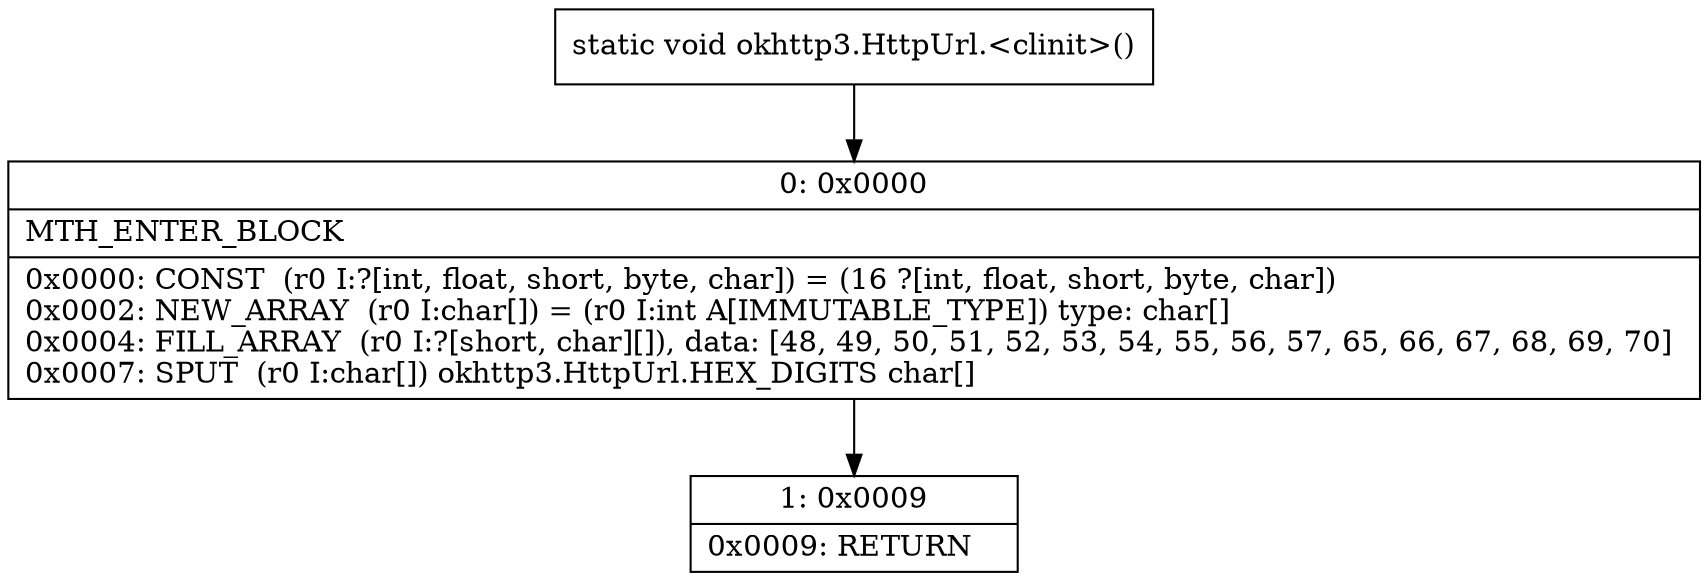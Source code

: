 digraph "CFG forokhttp3.HttpUrl.\<clinit\>()V" {
Node_0 [shape=record,label="{0\:\ 0x0000|MTH_ENTER_BLOCK\l|0x0000: CONST  (r0 I:?[int, float, short, byte, char]) = (16 ?[int, float, short, byte, char]) \l0x0002: NEW_ARRAY  (r0 I:char[]) = (r0 I:int A[IMMUTABLE_TYPE]) type: char[] \l0x0004: FILL_ARRAY  (r0 I:?[short, char][]), data: [48, 49, 50, 51, 52, 53, 54, 55, 56, 57, 65, 66, 67, 68, 69, 70] \l0x0007: SPUT  (r0 I:char[]) okhttp3.HttpUrl.HEX_DIGITS char[] \l}"];
Node_1 [shape=record,label="{1\:\ 0x0009|0x0009: RETURN   \l}"];
MethodNode[shape=record,label="{static void okhttp3.HttpUrl.\<clinit\>() }"];
MethodNode -> Node_0;
Node_0 -> Node_1;
}

